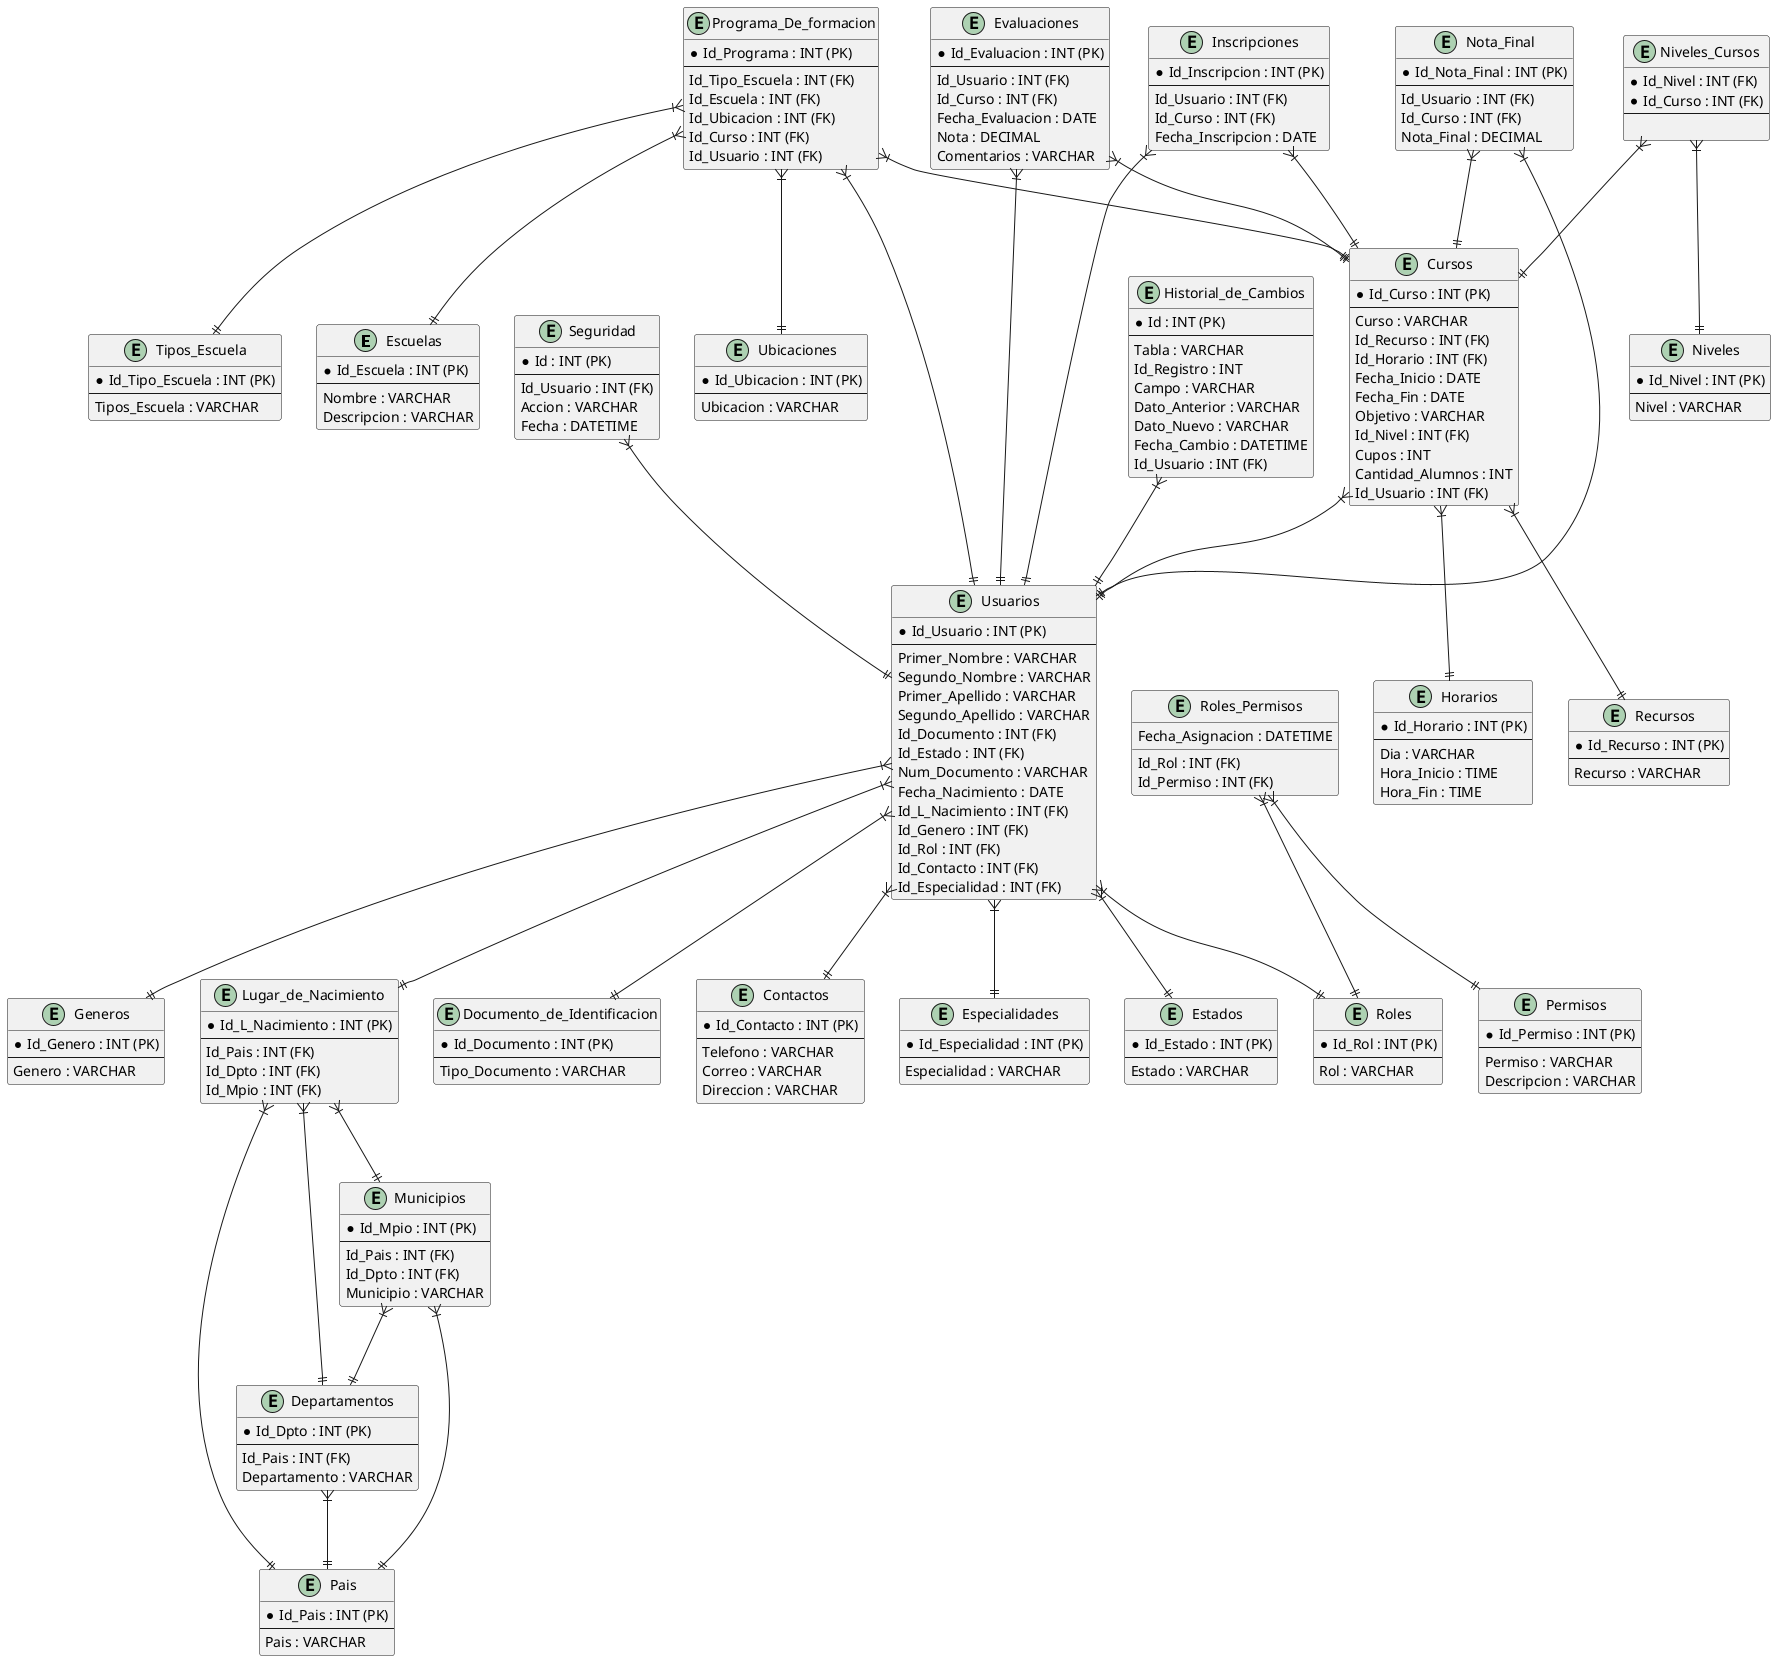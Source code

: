 @startuml modeloClass

entity Escuelas {
  *Id_Escuela : INT (PK)
  --
  Nombre : VARCHAR
  Descripcion : VARCHAR
}

entity Tipos_Escuela {
  *Id_Tipo_Escuela : INT (PK)
  --
  Tipos_Escuela : VARCHAR
}

entity Usuarios {
  *Id_Usuario : INT (PK)
  --
  Primer_Nombre : VARCHAR
  Segundo_Nombre : VARCHAR
  Primer_Apellido : VARCHAR
  Segundo_Apellido : VARCHAR
  Id_Documento : INT (FK)
  Id_Estado : INT (FK)
  Num_Documento : VARCHAR
  Fecha_Nacimiento : DATE
  Id_L_Nacimiento : INT (FK)
  Id_Genero : INT (FK)
  Id_Rol : INT (FK)
  Id_Contacto : INT (FK)
  Id_Especialidad : INT (FK)
}

entity Lugar_de_Nacimiento {
  *Id_L_Nacimiento : INT (PK)
  --
  Id_Pais : INT (FK)
  Id_Dpto : INT (FK)
  Id_Mpio : INT (FK)
}

entity Documento_de_Identificacion {
  *Id_Documento : INT (PK)
  --
  Tipo_Documento : VARCHAR
}

entity Generos {
  *Id_Genero : INT (PK)
  --
  Genero : VARCHAR
}

entity Roles {
  *Id_Rol : INT (PK)
  --
  Rol : VARCHAR
}

entity Cursos {
  *Id_Curso : INT (PK)
  --
  Curso : VARCHAR
  Id_Recurso : INT (FK)
  Id_Horario : INT (FK)
  Fecha_Inicio : DATE
  Fecha_Fin : DATE
  Objetivo : VARCHAR
  Id_Nivel : INT (FK)
  Cupos : INT
  Cantidad_Alumnos : INT
  Id_Usuario : INT (FK)
}

entity Contactos {
  *Id_Contacto : INT (PK)
  --
  Telefono : VARCHAR
  Correo : VARCHAR
  Direccion : VARCHAR
}

entity Especialidades {
  *Id_Especialidad : INT (PK)
  --
  Especialidad : VARCHAR
}

entity Niveles {
  *Id_Nivel : INT (PK)
  --
  Nivel : VARCHAR
}

entity Niveles_Cursos{
  *Id_Nivel : INT (FK)
  *Id_Curso : INT (FK)
  --

}


entity Horarios {
  *Id_Horario : INT (PK)
  --
  Dia : VARCHAR
  Hora_Inicio : TIME
  Hora_Fin : TIME
}

entity Ubicaciones {
  *Id_Ubicacion : INT (PK)
  --
  Ubicacion : VARCHAR
}

entity Programa_De_formacion {
  *Id_Programa : INT (PK)
  --
  Id_Tipo_Escuela : INT (FK)
  Id_Escuela : INT (FK)
  Id_Ubicacion : INT (FK)
  Id_Curso : INT (FK)
  Id_Usuario : INT (FK)
}

entity Recursos {
  *Id_Recurso : INT (PK)
  --
  Recurso : VARCHAR
}

entity Estados {
  *Id_Estado : INT (PK)
  --
  Estado : VARCHAR
}

entity Permisos {
  *Id_Permiso : INT (PK)
  --
  Permiso : VARCHAR
  Descripcion : VARCHAR
}

entity Historial_de_Cambios {
  *Id : INT (PK)
  --
  Tabla : VARCHAR
  Id_Registro : INT
  Campo : VARCHAR
  Dato_Anterior : VARCHAR
  Dato_Nuevo : VARCHAR
  Fecha_Cambio : DATETIME
  Id_Usuario : INT (FK)
}

entity Seguridad {
  *Id : INT (PK)
  --
  Id_Usuario : INT (FK)
  Accion : VARCHAR
  Fecha : DATETIME
}

entity Pais {
  *Id_Pais : INT (PK)
  --
  Pais : VARCHAR
}

entity Departamentos {
  *Id_Dpto : INT (PK)
  --
  Id_Pais : INT (FK)
  Departamento : VARCHAR
}

entity Municipios {
  *Id_Mpio : INT (PK)
  --
  Id_Pais : INT (FK)
  Id_Dpto : INT (FK)
  Municipio : VARCHAR
}

entity Inscripciones {
  *Id_Inscripcion : INT (PK)
  --
  Id_Usuario : INT (FK)
  Id_Curso : INT (FK)
  Fecha_Inscripcion : DATE
}

entity Evaluaciones {
  *Id_Evaluacion : INT (PK)
  --
  Id_Usuario : INT (FK)
  Id_Curso : INT (FK)
  Fecha_Evaluacion : DATE
  Nota : DECIMAL
  Comentarios : VARCHAR
}

entity Nota_Final {
  *Id_Nota_Final : INT (PK)
  --
  Id_Usuario : INT (FK)
  Id_Curso : INT (FK)
  Nota_Final : DECIMAL
}

entity Roles_Permisos {
  Id_Rol : INT (FK)
  Id_Permiso : INT (FK)
  Fecha_Asignacion : DATETIME
}

Usuarios }|--|| Documento_de_Identificacion : ""
Usuarios }|--|| Estados : ""
Usuarios }|--|| Lugar_de_Nacimiento : ""
Usuarios }|--|| Generos : ""
Usuarios }|--|| Roles : ""
Usuarios }|--|| Contactos : ""
Usuarios }|--|| Especialidades : ""
Lugar_de_Nacimiento }|--|| Pais : ""
Lugar_de_Nacimiento }|--|| Departamentos : ""
Lugar_de_Nacimiento }|--|| Municipios : ""
Cursos }|--|| Recursos : ""
Cursos }|--|| Horarios : ""
Cursos }|--|| Usuarios : ""
Niveles_Cursos }|--|| Niveles : ""
Niveles_Cursos }|--|| Cursos : ""
Programa_De_formacion }|--|| Tipos_Escuela : ""
Programa_De_formacion }|--|| Escuelas : ""
Programa_De_formacion }|--|| Ubicaciones : ""
Programa_De_formacion }|--|| Cursos : ""
Programa_De_formacion }|--|| Usuarios : ""
Departamentos }|--|| Pais : ""
Municipios }|--|| Pais : ""
Municipios }|--|| Departamentos : ""
Inscripciones }|--|| Usuarios : ""
Inscripciones }|--|| Cursos : ""
Evaluaciones }|--|| Usuarios : ""
Evaluaciones }|--|| Cursos : ""
Nota_Final }|--|| Usuarios : ""
Nota_Final }|--|| Cursos : ""
Historial_de_Cambios }|--|| Usuarios : ""
Seguridad }|--|| Usuarios : ""
Roles_Permisos }|--|| Roles : ""
Roles_Permisos }|--|| Permisos : ""


@enduml
